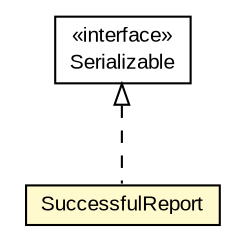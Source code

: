 #!/usr/local/bin/dot
#
# Class diagram 
# Generated by UMLGraph version 5.1 (http://www.umlgraph.org/)
#

digraph G {
	edge [fontname="arial",fontsize=10,labelfontname="arial",labelfontsize=10];
	node [fontname="arial",fontsize=10,shape=plaintext];
	nodesep=0.25;
	ranksep=0.5;
	// org.oclc.purl.dsdl.svrl.SuccessfulReport
	c15853 [label=<<table title="org.oclc.purl.dsdl.svrl.SuccessfulReport" border="0" cellborder="1" cellspacing="0" cellpadding="2" port="p" bgcolor="lemonChiffon" href="./SuccessfulReport.html">
		<tr><td><table border="0" cellspacing="0" cellpadding="1">
<tr><td align="center" balign="center"> SuccessfulReport </td></tr>
		</table></td></tr>
		</table>>, fontname="arial", fontcolor="black", fontsize=10.0];
	//org.oclc.purl.dsdl.svrl.SuccessfulReport implements java.io.Serializable
	c15861:p -> c15853:p [dir=back,arrowtail=empty,style=dashed];
	// java.io.Serializable
	c15861 [label=<<table title="java.io.Serializable" border="0" cellborder="1" cellspacing="0" cellpadding="2" port="p" href="http://download.oracle.com/javase/6/docs/api/java/io/Serializable.html">
		<tr><td><table border="0" cellspacing="0" cellpadding="1">
<tr><td align="center" balign="center"> &#171;interface&#187; </td></tr>
<tr><td align="center" balign="center"> Serializable </td></tr>
		</table></td></tr>
		</table>>, fontname="arial", fontcolor="black", fontsize=10.0];
}

